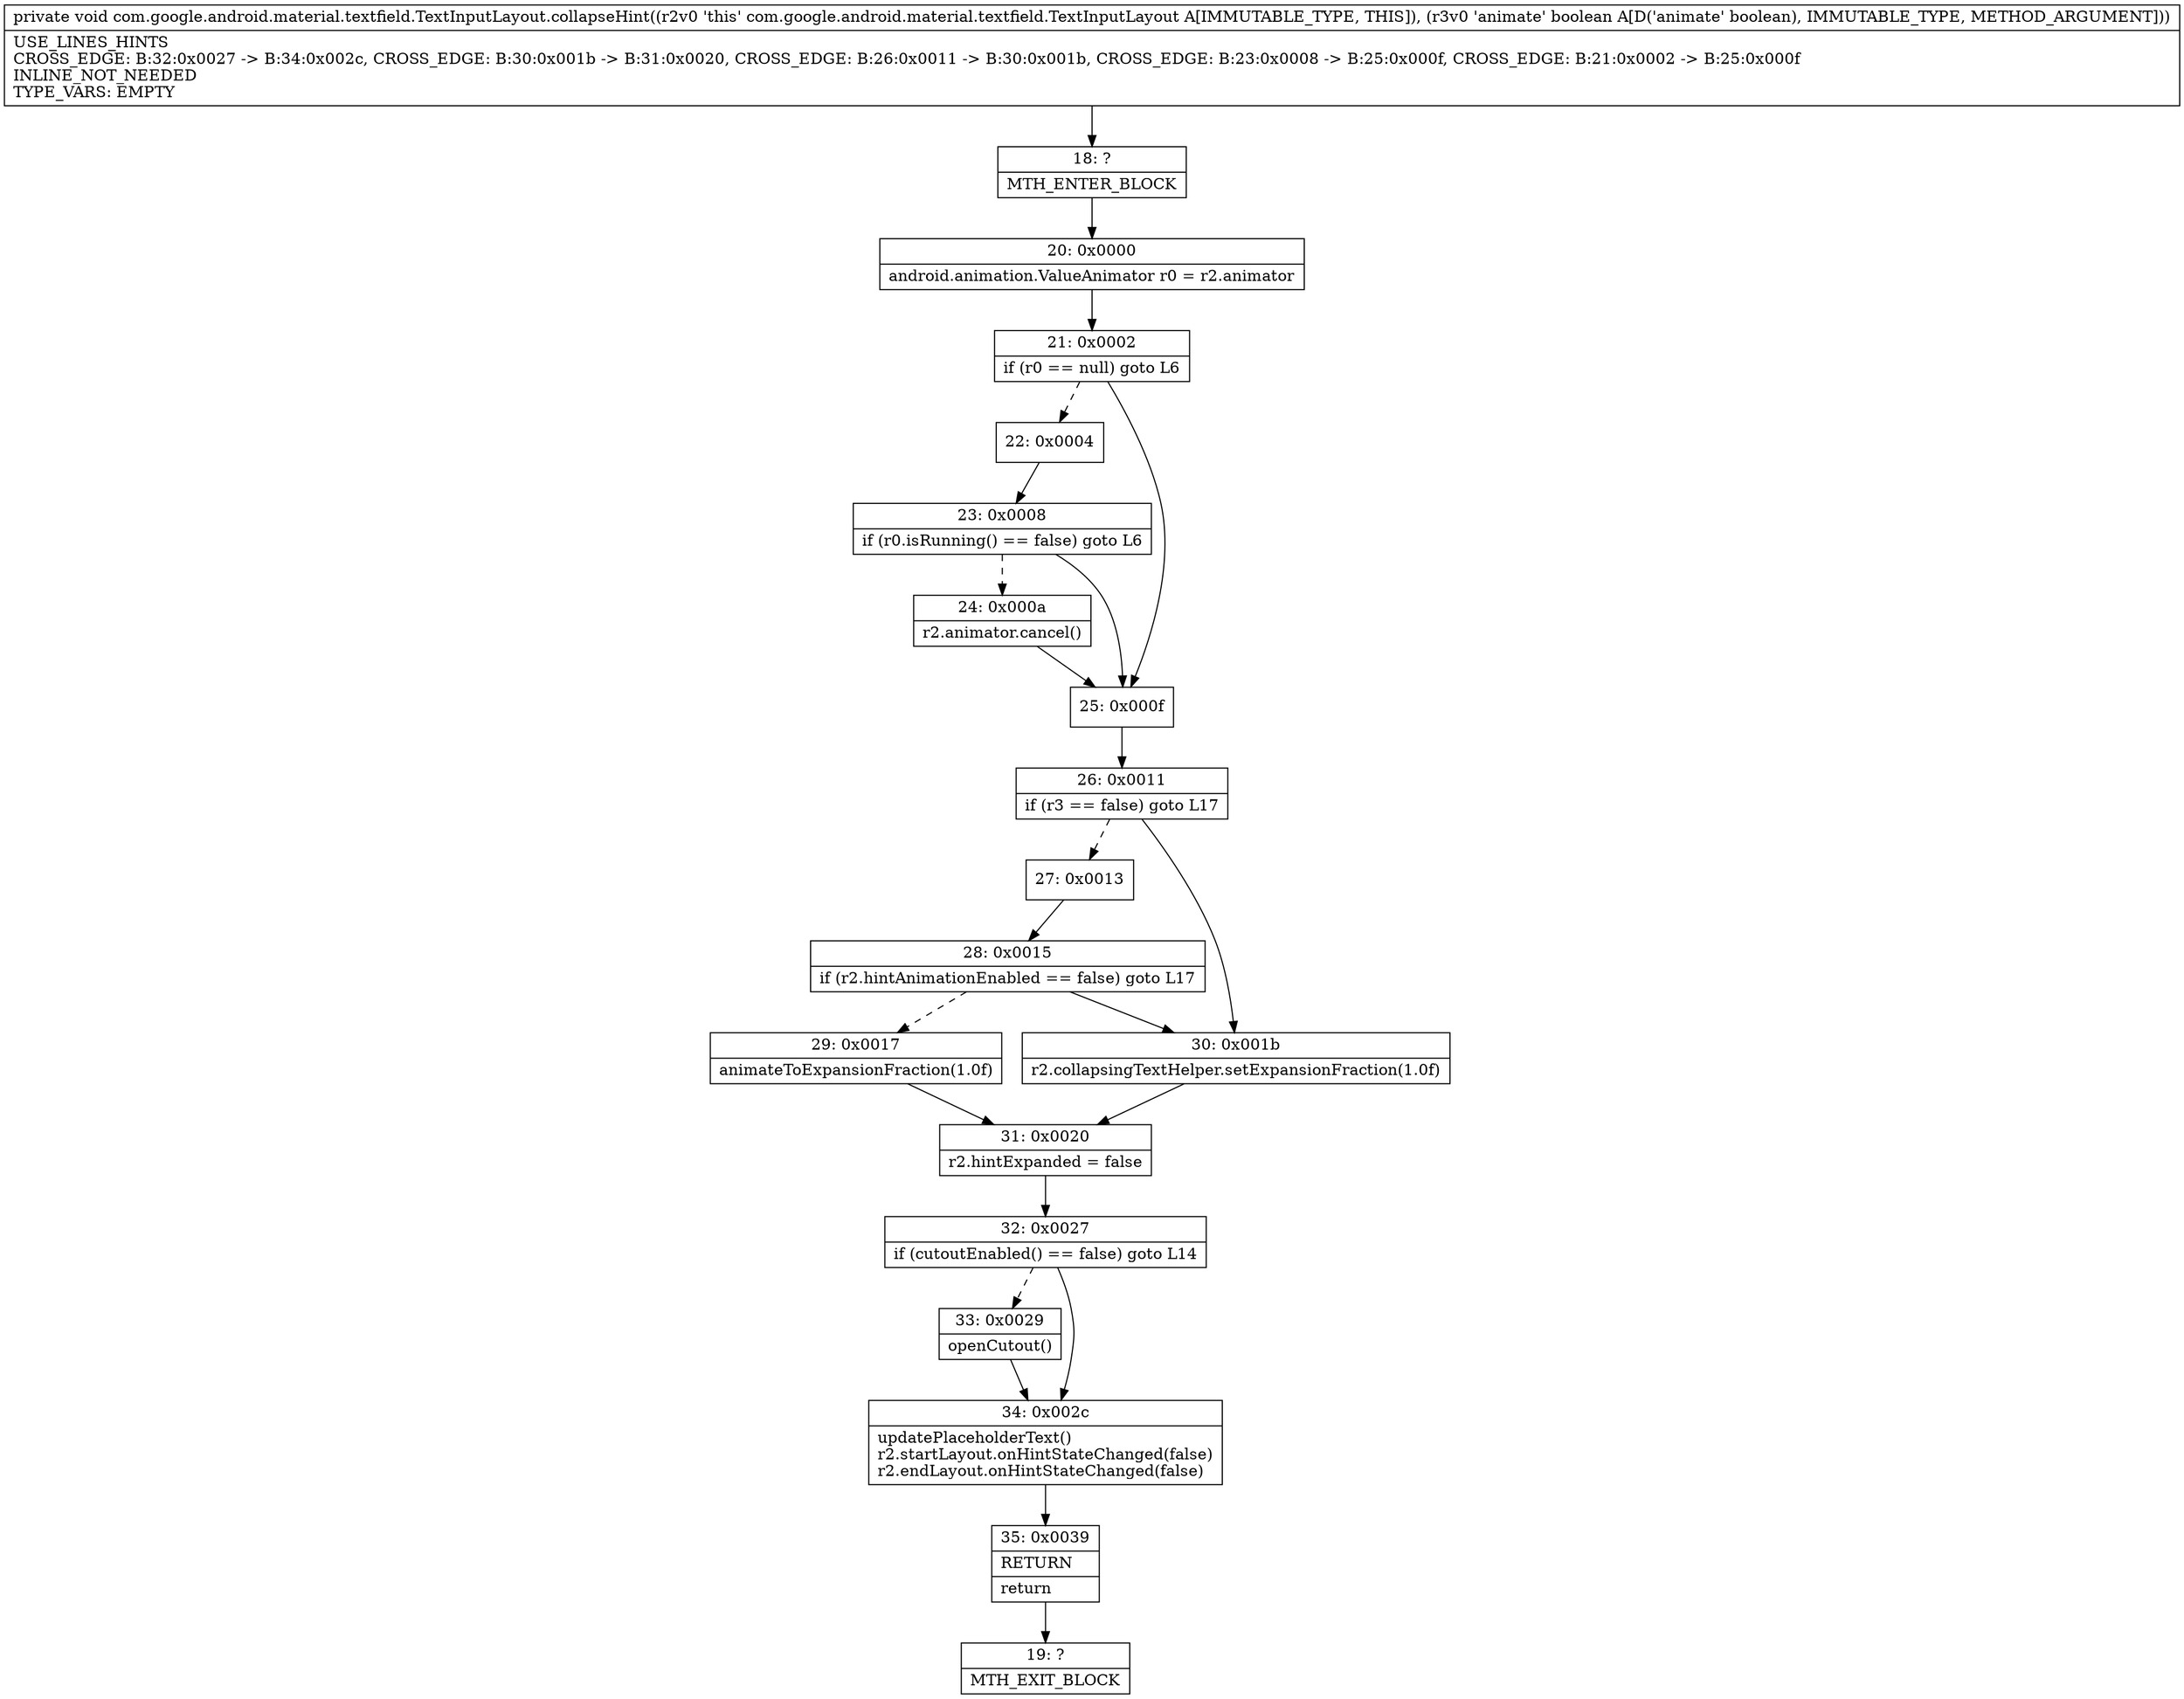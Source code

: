 digraph "CFG forcom.google.android.material.textfield.TextInputLayout.collapseHint(Z)V" {
Node_18 [shape=record,label="{18\:\ ?|MTH_ENTER_BLOCK\l}"];
Node_20 [shape=record,label="{20\:\ 0x0000|android.animation.ValueAnimator r0 = r2.animator\l}"];
Node_21 [shape=record,label="{21\:\ 0x0002|if (r0 == null) goto L6\l}"];
Node_22 [shape=record,label="{22\:\ 0x0004}"];
Node_23 [shape=record,label="{23\:\ 0x0008|if (r0.isRunning() == false) goto L6\l}"];
Node_24 [shape=record,label="{24\:\ 0x000a|r2.animator.cancel()\l}"];
Node_25 [shape=record,label="{25\:\ 0x000f}"];
Node_26 [shape=record,label="{26\:\ 0x0011|if (r3 == false) goto L17\l}"];
Node_27 [shape=record,label="{27\:\ 0x0013}"];
Node_28 [shape=record,label="{28\:\ 0x0015|if (r2.hintAnimationEnabled == false) goto L17\l}"];
Node_29 [shape=record,label="{29\:\ 0x0017|animateToExpansionFraction(1.0f)\l}"];
Node_31 [shape=record,label="{31\:\ 0x0020|r2.hintExpanded = false\l}"];
Node_32 [shape=record,label="{32\:\ 0x0027|if (cutoutEnabled() == false) goto L14\l}"];
Node_33 [shape=record,label="{33\:\ 0x0029|openCutout()\l}"];
Node_34 [shape=record,label="{34\:\ 0x002c|updatePlaceholderText()\lr2.startLayout.onHintStateChanged(false)\lr2.endLayout.onHintStateChanged(false)\l}"];
Node_35 [shape=record,label="{35\:\ 0x0039|RETURN\l|return\l}"];
Node_19 [shape=record,label="{19\:\ ?|MTH_EXIT_BLOCK\l}"];
Node_30 [shape=record,label="{30\:\ 0x001b|r2.collapsingTextHelper.setExpansionFraction(1.0f)\l}"];
MethodNode[shape=record,label="{private void com.google.android.material.textfield.TextInputLayout.collapseHint((r2v0 'this' com.google.android.material.textfield.TextInputLayout A[IMMUTABLE_TYPE, THIS]), (r3v0 'animate' boolean A[D('animate' boolean), IMMUTABLE_TYPE, METHOD_ARGUMENT]))  | USE_LINES_HINTS\lCROSS_EDGE: B:32:0x0027 \-\> B:34:0x002c, CROSS_EDGE: B:30:0x001b \-\> B:31:0x0020, CROSS_EDGE: B:26:0x0011 \-\> B:30:0x001b, CROSS_EDGE: B:23:0x0008 \-\> B:25:0x000f, CROSS_EDGE: B:21:0x0002 \-\> B:25:0x000f\lINLINE_NOT_NEEDED\lTYPE_VARS: EMPTY\l}"];
MethodNode -> Node_18;Node_18 -> Node_20;
Node_20 -> Node_21;
Node_21 -> Node_22[style=dashed];
Node_21 -> Node_25;
Node_22 -> Node_23;
Node_23 -> Node_24[style=dashed];
Node_23 -> Node_25;
Node_24 -> Node_25;
Node_25 -> Node_26;
Node_26 -> Node_27[style=dashed];
Node_26 -> Node_30;
Node_27 -> Node_28;
Node_28 -> Node_29[style=dashed];
Node_28 -> Node_30;
Node_29 -> Node_31;
Node_31 -> Node_32;
Node_32 -> Node_33[style=dashed];
Node_32 -> Node_34;
Node_33 -> Node_34;
Node_34 -> Node_35;
Node_35 -> Node_19;
Node_30 -> Node_31;
}

